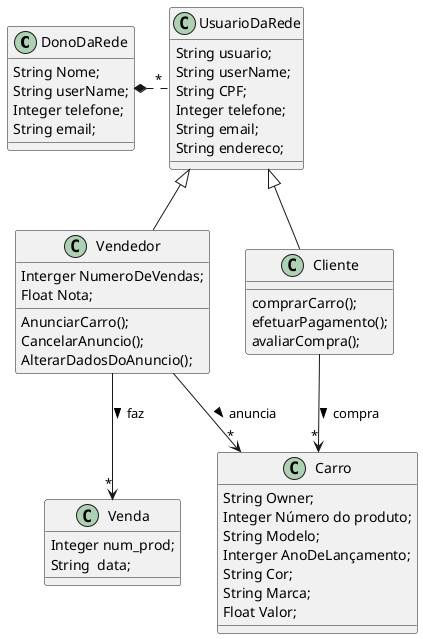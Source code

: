 @startuml modelo-conceitual
class DonoDaRede{
    String Nome;
    String userName;
    Integer telefone;
    String email;
}

class UsuarioDaRede{
    String usuario;
    String userName;
    String CPF;
    Integer telefone;
    String email;
    String endereco;
}
    
class Vendedor{
    Interger NumeroDeVendas;
    Float Nota;
}

class Cliente{
}

class Carro{
    String Owner;
    Integer Número do produto;
    String Modelo;
    Interger AnoDeLançamento;
    String Cor;
    String Marca;
    Float Valor;
}

class Venda{
    Integer num_prod;
    String  data;
}

'metodos
Vendedor : AnunciarCarro();
Vendedor : CancelarAnuncio();
Vendedor : AlterarDadosDoAnuncio();

Cliente : comprarCarro();
Cliente : efetuarPagamento();
Cliente : avaliarCompra();

'composicao = UsuarioDaRede nao existe sem o DonoDaRede
DonoDaRede *. "*"  UsuarioDaRede

'herenca
UsuarioDaRede ^-- Vendedor
UsuarioDaRede ^-- Cliente 

'multiplicidade
Vendedor  --> "*" Carro : > anuncia
Vendedor --> "*" Venda : > faz

Cliente --> "*" Carro : > compra



@enduml
